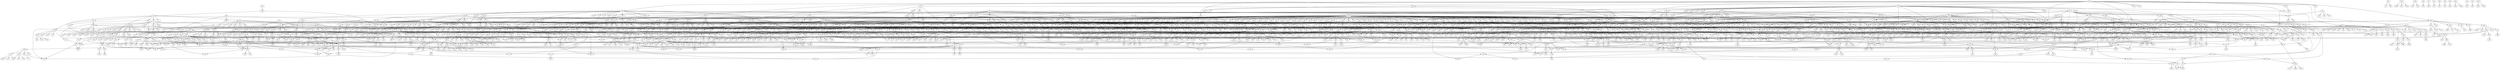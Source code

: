 digraph G {
597 -> 1766;
1131 -> 1322;
1041 -> 1449;
1047 -> 1821;
1747 -> 1821;
597 -> 769;
206 -> 333;
67 -> 206;
71 -> 206;
1103 -> 67;
1331 -> 1103;
206 -> 1206;
1912 -> 1050;
67 -> 1380;
1874 -> 1380;
1103 -> 1263;
1784 -> 1263;
1331 -> 1633;
1674 -> 1633;
136 -> 752;
406 -> 752;
1647 -> 950;
1621 -> 1823;
1143 -> 1453;
1642 -> 1326;
1041 -> 279;
110 -> 21;
1769 -> 21;
1538 -> 28;
74 -> 1117;
1856 -> 384;
1742 -> 13;
132 -> 13;
154 -> 753;
1362 -> 874;
1392 -> 1275;
1136 -> 1275;
300 -> 1392;
956 -> 875;
1874 -> 1883;
721 -> 1883;
1103 -> 1883;
1047 -> 977;
286 -> 726;
1154 -> 726;
1953 -> 609;
445 -> 1910;
1232 -> 1910;
216 -> 410;
1642 -> 410;
1924 -> 1041;
1783 -> 1063;
938 -> 1499;
238 -> 1499;
1658 -> 602;
526 -> 290;
874 -> 413;
572 -> 413;
154 -> 1977;
730 -> 90;
741 -> 538;
1977 -> 155;
609 -> 1557;
622 -> 1519;
875 -> 1269;
1111 -> 1010;
840 -> 1010;
781 -> 343;
1270 -> 343;
1435 -> 1860;
765 -> 136;
1263 -> 1008;
980 -> 1008;
1642 -> 1761;
1647 -> 997;
290 -> 383;
1647 -> 383;
1870 -> 383;
1073 -> 12;
1658 -> 1343;
249 -> 694;
1658 -> 947;
249 -> 947;
1104 -> 947;
249 -> 331;
920 -> 125;
706 -> 125;
1876 -> 1837;
1154 -> 1837;
1472 -> 1208;
1077 -> 1329;
1322 -> 1230;
1563 -> 1346;
726 -> 1586;
1725 -> 1586;
956 -> 506;
1895 -> 629;
1030 -> 1764;
215 -> 1526;
1129 -> 1526;
1783 -> 1164;
462 -> 1410;
1282 -> 1077;
510 -> 184;
492 -> 184;
1658 -> 1782;
1782 -> 444;
1199 -> 444;
1314 -> 316;
492 -> 46;
1704 -> 1298;
249 -> 1298;
1704 -> 1194;
878 -> 1852;
1068 -> 1900;
1314 -> 1900;
1318 -> 1900;
956 -> 1783;
1104 -> 182;
313 -> 1029;
487 -> 371;
947 -> 487;
1246 -> 106;
865 -> 106;
519 -> 243;
623 -> 243;
1270 -> 984;
653 -> 1233;
1628 -> 1121;
1041 -> 505;
511 -> 505;
791 -> 996;
671 -> 869;
260 -> 869;
1360 -> 869;
1751 -> 671;
228 -> 1067;
980 -> 1168;
396 -> 1168;
539 -> 1168;
1077 -> 1765;
1963 -> 1938;
378 -> 1938;
1586 -> 330;
609 -> 115;
267 -> 115;
1837 -> 1847;
1586 -> 1847;
1380 -> 1394;
526 -> 1394;
1658 -> 827;
857 -> 827;
609 -> 1162;
814 -> 1055;
874 -> 1635;
150 -> 397;
1183 -> 397;
492 -> 1742;
956 -> 1926;
510 -> 1443;
1485 -> 1313;
478 -> 218;
756 -> 218;
765 -> 655;
1635 -> 34;
956 -> 255;
1230 -> 905;
1314 -> 1734;
874 -> 1621;
655 -> 601;
1297 -> 1667;
1761 -> 1297;
765 -> 1297;
313 -> 232;
476 -> 232;
1704 -> 793;
172 -> 307;
1823 -> 1026;
598 -> 1026;
1895 -> 1038;
565 -> 1242;
1683 -> 1242;
1658 -> 1492;
1894 -> 1609;
1290 -> 1720;
595 -> 1720;
1611 -> 808;
1774 -> 808;
1658 -> 931;
1658 -> 1709;
1911 -> 1709;
1704 -> 1124;
1912 -> 1456;
971 -> 1691;
1018 -> 110;
629 -> 200;
1704 -> 200;
249 -> 328;
1774 -> 1331;
1642 -> 1457;
756 -> 1106;
1781 -> 1211;
267 -> 1829;
1706 -> 1940;
1940 -> 1573;
565 -> 1068;
971 -> 455;
1481 -> 575;
1981 -> 658;
216 -> 415;
875 -> 1096;
874 -> 1096;
1704 -> 1096;
1658 -> 835;
1638 -> 835;
905 -> 77;
1900 -> 1636;
1963 -> 1636;
1704 -> 1741;
1561 -> 640;
1375 -> 1288;
486 -> 510;
1883 -> 980;
290 -> 980;
455 -> 45;
565 -> 1963;
844 -> 373;
1211 -> 26;
851 -> 26;
985 -> 26;
920 -> 651;
1268 -> 651;
1230 -> 1047;
1230 -> 917;
1642 -> 714;
154 -> 1244;
853 -> 1133;
154 -> 853;
1856 -> 853;
1117 -> 983;
1709 -> 1784;
1055 -> 733;
1542 -> 733;
1164 -> 315;
704 -> 315;
933 -> 102;
1076 -> 102;
1815 -> 241;
1621 -> 1385;
476 -> 1136;
1314 -> 1362;
1362 -> 1247;
1658 -> 427;
560 -> 1853;
611 -> 1853;
1963 -> 1612;
566 -> 1612;
1783 -> 565;
956 -> 1704;
1658 -> 1471;
700 -> 1471;
875 -> 504;
1895 -> 1722;
1643 -> 1722;
791 -> 242;
1107 -> 286;
1895 -> 902;
1643 -> 902;
875 -> 533;
1297 -> 654;
1143 -> 654;
1058 -> 778;
1202 -> 904;
1022 -> 879;
643 -> 389;
240 -> 389;
1453 -> 269;
1831 -> 269;
1911 -> 637;
1769 -> 637;
1655 -> 1155;
1937 -> 1463;
1231 -> 1336;
1099 -> 1336;
486 -> 267;
1443 -> 1316;
300 -> 234;
1586 -> 957;
1456 -> 445;
1953 -> 445;
13 -> 680;
1953 -> 1776;
741 -> 372;
808 -> 1024;
1874 -> 1024;
1227 -> 454;
1456 -> 1575;
637 -> 1831;
1647 -> 1270;
1764 -> 1062;
1526 -> 1062;
1443 -> 1062;
283 -> 1062;
638 -> 1062;
1518 -> 1874;
1439 -> 704;
1783 -> 1862;
812 -> 393;
1658 -> 1873;
184 -> 1007;
1672 -> 1746;
1751 -> 994;
994 -> 744;
158 -> 624;
1774 -> 1479;
994 -> 256;
1658 -> 119;
1642 -> 119;
1774 -> 659;
971 -> 933;
1658 -> 1705;
915 -> 1476;
1792 -> 1476;
1220 -> 1590;
485 -> 1590;
746 -> 1590;
549 -> 1590;
945 -> 52;
1270 -> 1413;
1056 -> 1413;
602 -> 1656;
678 -> 1656;
1492 -> 982;
1937 -> 918;
1655 -> 501;
1637 -> 626;
1342 -> 7;
704 -> 812;
1164 -> 1474;
705 -> 1412;
818 -> 1655;
788 -> 1655;
416 -> 1786;
1704 -> 313;
1691 -> 1361;
1447 -> 1031;
1704 -> 1249;
136 -> 299;
538 -> 299;
290 -> 299;
1647 -> 299;
1924 -> 1857;
158 -> 1804;
1774 -> 1804;
476 -> 1672;
663 -> 805;
1017 -> 805;
286 -> 1290;
1924 -> 1538;
1953 -> 239;
1886 -> 1018;
279 -> 1965;
1795 -> 1092;
899 -> 1092;
1976 -> 1626;
1061 -> 711;
875 -> 1306;
1306 -> 1201;
679 -> 1461;
1751 -> 1695;
1635 -> 823;
264 -> 647;
1208 -> 647;
602 -> 1111;
1400 -> 1111;
671 -> 1219;
844 -> 1219;
1658 -> 1079;
391 -> 483;
1729 -> 483;
956 -> 113;
956 -> 1282;
1063 -> 1769;
602 -> 1769;
1895 -> 512;
1329 -> 627;
1911 -> 1003;
11 -> 1003;
1994 -> 390;
1953 -> 1113;
82 -> 61;
879 -> 818;
925 -> 1698;
1926 -> 72;
406 -> 339;
1704 -> 817;
156 -> 817;
1953 -> 405;
339 -> 149;
1524 -> 1522;
1706 -> 773;
1129 -> 650;
1723 -> 900;
527 -> 529;
1672 -> 1564;
373 -> 1040;
679 -> 1498;
258 -> 1498;
1435 -> 1370;
1658 -> 906;
1068 -> 968;
1977 -> 708;
1485 -> 157;
1997 -> 137;
849 -> 137;
1974 -> 137;
1742 -> 763;
242 -> 1386;
1751 -> 1386;
1874 -> 1515;
1766 -> 158;
148 -> 158;
168 -> 1696;
1056 -> 657;
518 -> 657;
1271 -> 657;
1422 -> 657;
1658 -> 414;
700 -> 414;
1044 -> 1039;
1124 -> 1620;
229 -> 820;
1610 -> 1056;
1774 -> 1440;
1450 -> 949;
741 -> 1043;
1751 -> 844;
136 -> 1623;
290 -> 1623;
406 -> 1623;
1647 -> 1623;
879 -> 1374;
1286 -> 1374;
1322 -> 857;
1811 -> 1025;
288 -> 171;
1561 -> 58;
184 -> 1182;
1940 -> 615;
390 -> 615;
1186 -> 615;
1912 -> 856;
982 -> 1610;
1642 -> 1610;
655 -> 780;
749 -> 780;
1590 -> 251;
874 -> 154;
1282 -> 154;
875 -> 628;
455 -> 1703;
267 -> 1703;
1282 -> 1130;
956 -> 1022;
649 -> 1898;
1829 -> 1781;
956 -> 1781;
313 -> 1439;
1959 -> 566;
1587 -> 566;
971 -> 1435;
1628 -> 1015;
1104 -> 1015;
1783 -> 1276;
540 -> 1393;
1642 -> 1393;
82 -> 1828;
1587 -> 1937;
458 -> 577;
1361 -> 458;
1765 -> 1045;
1314 -> 479;
1895 -> 355;
1643 -> 355;
639 -> 1890;
527 -> 1890;
1978 -> 1528;
150 -> 1939;
1183 -> 1939;
756 -> 732;
1883 -> 396;
609 -> 518;
1230 -> 1747;
1291 -> 1212;
249 -> 1061;
1044 -> 75;
1044 -> 794;
455 -> 1872;
1747 -> 1009;
686 -> 1396;
1147 -> 1396;
1883 -> 1070;
546 -> 1070;
1926 -> 1943;
227 -> 1943;
741 -> 574;
290 -> 1213;
783 -> 1213;
340 -> 834;
1919 -> 834;
1242 -> 259;
1642 -> 539;
653 -> 411;
1709 -> 1622;
158 -> 1622;
1774 -> 1622;
1783 -> 1314;
1658 -> 1387;
1704 -> 1266;
1333 -> 1186;
1581 -> 219;
82 -> 959;
154 -> 706;
494 -> 770;
783 -> 770;
546 -> 770;
1043 -> 281;
1244 -> 147;
1529 -> 1566;
249 -> 1566;
1153 -> 829;
1650 -> 1931;
1960 -> 1931;
477 -> 338;
336 -> 337;
31 -> 448;
1249 -> 323;
1017 -> 1175;
1457 -> 1403;
154 -> 600;
1364 -> 1357;
1766 -> 923;
899 -> 923;
1742 -> 174;
1470 -> 432;
956 -> 544;
486 -> 788;
229 -> 193;
875 -> 523;
993 -> 1228;
1621 -> 595;
1938 -> 814;
521 -> 51;
1862 -> 442;
313 -> 851;
1895 -> 1952;
35 -> 1843;
882 -> 1843;
1011 -> 1843;
875 -> 1707;
1001 -> 560;
949 -> 864;
1359 -> 751;
1621 -> 1199;
1784 -> 1425;
783 -> 1425;
158 -> 166;
993 -> 166;
1590 -> 916;
1687 -> 916;
874 -> 300;
1704 -> 300;
1153 -> 1544;
1104 -> 666;
791 -> 1856;
1446 -> 791;
133 -> 548;
114 -> 548;
1164 -> 203;
705 -> 203;
683 -> 1246;
1642 -> 1625;
1856 -> 1625;
985 -> 1625;
829 -> 228;
1587 -> 228;
1875 -> 1446;
1441 -> 229;
313 -> 229;
1228 -> 1737;
339 -> 832;
1769 -> 1681;
965 -> 25;
1379 -> 831;
1125 -> 1682;
817 -> 1209;
1344 -> 1209;
1701 -> 1209;
1003 -> 1752;
882 -> 511;
753 -> 1114;
110 -> 1114;
1581 -> 1467;
1789 -> 377;
1658 -> 1002;
476 -> 1604;
817 -> 412;
821 -> 688;
458 -> 821;
1805 -> 1530;
933 -> 1220;
1672 -> 1579;
1658 -> 1238;
1562 -> 1481;
1571 -> 1532;
673 -> 1502;
1712 -> 1980;
1515 -> 407;
633 -> 478;
458 -> 1990;
86 -> 1597;
458 -> 804;
1783 -> 804;
1011 -> 1710;
486 -> 1891;
1953 -> 1638;
808 -> 391;
773 -> 1037;
477 -> 42;
566 -> 165;
133 -> 425;
249 -> 1981;
956 -> 1628;
339 -> 1671;
733 -> 1494;
485 -> 1790;
673 -> 369;
1386 -> 1107;
1708 -> 1107;
330 -> 839;
522 -> 1093;
609 -> 1428;
1041 -> 1428;
996 -> 1905;
649 -> 729;
915 -> 897;
818 -> 771;
852 -> 771;
1783 -> 1683;
1227 -> 1683;
1642 -> 1447;
1856 -> 1447;
1174 -> 1389;
741 -> 1640;
639 -> 1895;
1783 -> 386;
454 -> 386;
819 -> 205;
1781 -> 756;
655 -> 1145;
1024 -> 1287;
1338 -> 317;
1124 -> 679;
818 -> 1527;
275 -> 1527;
300 -> 1166;
358 -> 1185;
1544 -> 921;
679 -> 1702;
298 -> 1702;
1604 -> 1950;
679 -> 934;
691 -> 1427;
756 -> 1779;
812 -> 185;
416 -> 55;
1111 -> 1778;
370 -> 1778;
874 -> 1897;
1708 -> 1897;
1393 -> 782;
316 -> 288;
1938 -> 843;
1564 -> 1832;
1564 -> 1216;
674 -> 1216;
476 -> 514;
565 -> 1559;
132 -> 1814;
1628 -> 1044;
1561 -> 1255;
16 -> 271;
1635 -> 576;
664 -> 576;
1708 -> 866;
704 -> 1529;
1632 -> 1591;
1099 -> 1312;
1658 -> 1674;
1911 -> 1674;
595 -> 1876;
510 -> 16;
814 -> 1639;
1061 -> 1521;
994 -> 759;
1635 -> 1601;
741 -> 252;
844 -> 943;
810 -> 151;
671 -> 532;
514 -> 532;
1628 -> 653;
1208 -> 588;
1007 -> 148;
653 -> 899;
72 -> 1627;
458 -> 133;
1386 -> 265;
1050 -> 71;
1153 -> 1158;
1153 -> 1273;
1441 -> 353;
1435 -> 1256;
1658 -> 1144;
1758 -> 1046;
249 -> 1302;
1250 -> 842;
1924 -> 597;
673 -> 776;
1857 -> 1364;
109 -> 301;
267 -> 1477;
72 -> 676;
1136 -> 745;
844 -> 500;
514 -> 500;
1427 -> 1123;
1427 -> 1988;
340 -> 1988;
1783 -> 1706;
931 -> 811;
1275 -> 1788;
311 -> 1259;
249 -> 1576;
1628 -> 1576;
1242 -> 558;
259 -> 809;
510 -> 1956;
1705 -> 1956;
1658 -> 6;
1857 -> 1109;
875 -> 1005;
202 -> 1271;
1211 -> 1748;
985 -> 1748;
433 -> 97;
849 -> 1138;
1658 -> 849;
288 -> 849;
1542 -> 1685;
1658 -> 697;
518 -> 697;
1658 -> 20;
11 -> 1065;
1167 -> 79;
1167 -> 860;
429 -> 1868;
1895 -> 1159;
1981 -> 1646;
1951 -> 521;
11 -> 951;
866 -> 951;
1897 -> 951;
1809 -> 142;
1658 -> 838;
1140 -> 1510;
1172 -> 1510;
1235 -> 1595;
1017 -> 1595;
1658 -> 103;
773 -> 1723;
1911 -> 1723;
933 -> 477;
991 -> 599;
142 -> 1669;
1979 -> 88;
1344 -> 27;
1795 -> 531;
791 -> 406;
413 -> 150;
175 -> 150;
1211 -> 233;
11 -> 1371;
994 -> 494;
875 -> 1418;
732 -> 1539;
1709 -> 721;
1456 -> 721;
462 -> 1946;
956 -> 1074;
1658 -> 1073;
1435 -> 1177;
998 -> 938;
1418 -> 1948;
229 -> 999;
804 -> 1391;
834 -> 894;
1749 -> 894;
1456 -> 526;
1658 -> 543;
1658 -> 786;
248 -> 1969;
1579 -> 1661;
1926 -> 96;
249 -> 96;
1557 -> 1250;
595 -> 1250;
1111 -> 1858;
1714 -> 1858;
286 -> 1725;
1154 -> 1725;
1616 -> 1151;
1781 -> 871;
1746 -> 1509;
1337 -> 1509;
683 -> 1982;
569 -> 1982;
25 -> 143;
1182 -> 1451;
1086 -> 1451;
1940 -> 1148;
1186 -> 1148;
1231 -> 648;
1220 -> 14;
313 -> 385;
1076 -> 261;
99 -> 540;
507 -> 846;
510 -> 973;
1115 -> 973;
1783 -> 741;
336 -> 324;
519 -> 800;
315 -> 1482;
1642 -> 1647;
1658 -> 1337;
328 -> 1171;
1171 -> 1280;
1628 -> 1561;
1107 -> 452;
843 -> 880;
99 -> 880;
705 -> 929;
1211 -> 1352;
509 -> 114;
479 -> 559;
200 -> 1415;
1246 -> 1415;
1246 -> 932;
1047 -> 195;
319 -> 1319;
34 -> 993;
1707 -> 863;
1872 -> 743;
706 -> 743;
1279 -> 701;
99 -> 100;
1386 -> 1964;
71 -> 1365;
48 -> 1365;
458 -> 1614;
818 -> 1033;
852 -> 1033;
629 -> 979;
203 -> 1902;
19 -> 1902;
1153 -> 1902;
34 -> 1019;
116 -> 1972;
1618 -> 1497;
1672 -> 1618;
313 -> 237;
1642 -> 237;
344 -> 250;
1658 -> 1489;
1208 -> 1973;
1741 -> 1716;
851 -> 1960;
1862 -> 1606;
319 -> 1715;
1658 -> 1381;
1789 -> 1381;
59 -> 1381;
1676 -> 1511;
985 -> 1511;
212 -> 1824;
437 -> 1824;
929 -> 19;
1076 -> 520;
1801 -> 169;
1704 -> 1801;
1142 -> 1727;
1431 -> 1550;
1765 -> 1550;
1329 -> 1431;
1017 -> 1116;
956 -> 1342;
862 -> 280;
334 -> 1254;
1672 -> 698;
1658 -> 334;
1253 -> 319;
705 -> 319;
821 -> 447;
741 -> 447;
1783 -> 423;
144 -> 423;
251 -> 1968;
271 -> 1968;
896 -> 1968;
251 -> 1585;
1280 -> 1285;
458 -> 1379;
622 -> 683;
956 -> 335;
547 -> 262;
492 -> 132;
537 -> 1903;
458 -> 1755;
1220 -> 1755;
1799 -> 1567;
1983 -> 1448;
300 -> 583;
1704 -> 922;
1658 -> 1490;
1546 -> 456;
1873 -> 1714;
1727 -> 926;
1873 -> 926;
600 -> 989;
1443 -> 1401;
1658 -> 449;
1751 -> 1359;
1658 -> 722;
572 -> 175;
946 -> 310;
1123 -> 366;
1880 -> 607;
458 -> 439;
313 -> 610;
788 -> 610;
818 -> 1970;
1970 -> 915;
647 -> 162;
643 -> 1309;
240 -> 1309;
131 -> 81;
1781 -> 1809;
1435 -> 1809;
1290 -> 962;
1465 -> 891;
929 -> 1983;
630 -> 952;
1335 -> 1935;
731 -> 580;
1379 -> 1962;
1886 -> 1962;
704 -> 1085;
266 -> 1021;
1761 -> 1913;
811 -> 1798;
1894 -> 1798;
1038 -> 1087;
1774 -> 1087;
638 -> 536;
758 -> 10;
1099 -> 10;
307 -> 260;
1500 -> 507;
1083 -> 1863;
993 -> 1863;
267 -> 1375;
1843 -> 717;
1658 -> 231;
1024 -> 480;
1674 -> 480;
598 -> 1911;
724 -> 74;
594 -> 74;
153 -> 31;
180 -> 31;
740 -> 31;
583 -> 1429;
298 -> 1429;
1129 -> 1808;
406 -> 1252;
3 -> 1805;
391 -> 178;
1352 -> 312;
1456 -> 1810;
1249 -> 41;
973 -> 41;
249 -> 332;
700 -> 555;
140 -> 555;
1562 -> 1080;
1503 -> 121;
1611 -> 1232;
1774 -> 1232;
1658 -> 678;
1124 -> 564;
1988 -> 1654;
1709 -> 670;
406 -> 670;
1774 -> 670;
971 -> 1030;
1705 -> 1086;
249 -> 1086;
1632 -> 302;
1466 -> 302;
1964 -> 303;
197 -> 562;
1635 -> 1458;
249 -> 1693;
939 -> 762;
741 -> 1637;
602 -> 1278;
35 -> 1278;
939 -> 499;
567 -> 499;
1913 -> 1845;
1111 -> 1954;
822 -> 1537;
804 -> 1036;
203 -> 98;
1783 -> 1248;
706 -> 1855;
492 -> 547;
34 -> 789;
1774 -> 789;
1124 -> 840;
946 -> 1101;
851 -> 1101;
486 -> 1881;
1246 -> 1599;
1895 -> 297;
1643 -> 297;
1124 -> 1400;
486 -> 1485;
1176 -> 3;
1976 -> 878;
510 -> 724;
1658 -> 1513;
227 -> 699;
249 -> 699;
1658 -> 130;
1439 -> 941;
1579 -> 1880;
673 -> 876;
875 -> 374;
1766 -> 1774;
1446 -> 1774;
874 -> 1174;
1316 -> 1303;
1900 -> 948;
1658 -> 202;
1704 -> 1571;
1150 -> 1163;
660 -> 1163;
788 -> 275;
1046 -> 275;
1375 -> 1438;
1435 -> 490;
393 -> 854;
4 -> 416;
1259 -> 416;
391 -> 347;
667 -> 471;
1956 -> 1095;
868 -> 308;
516 -> 308;
1164 -> 1231;
1443 -> 1231;
1164 -> 1588;
1443 -> 1914;
1561 -> 1090;
288 -> 1088;
1258 -> 170;
1704 -> 488;
1500 -> 53;
1545 -> 819;
576 -> 467;
775 -> 467;
1362 -> 702;
334 -> 702;
1290 -> 1991;
476 -> 1291;
1330 -> 978;
1448 -> 848;
1770 -> 848;
1897 -> 451;
915 -> 1125;
1658 -> 1593;
1658 -> 1613;
249 -> 1613;
722 -> 1760;
847 -> 167;
875 -> 1803;
1799 -> 691;
597 -> 995;
1130 -> 94;
817 -> 1726;
1639 -> 797;
957 -> 1512;
1700 -> 1921;
826 -> 1417;
1227 -> 1958;
102 -> 1484;
1111 -> 1239;
1937 -> 964;
1783 -> 710;
1056 -> 710;
486 -> 710;
1041 -> 1049;
1038 -> 865;
1535 -> 865;
722 -> 953;
1789 -> 953;
1783 -> 1934;
1342 -> 68;
1635 -> 998;
458 -> 727;
455 -> 612;
648 -> 1925;
1799 -> 1676;
1017 -> 1279;
1485 -> 1830;
406 -> 327;
1658 -> 1470;
249 -> 1470;
898 -> 1348;
1041 -> 364;
213 -> 364;
492 -> 109;
301 -> 0;
821 -> 1717;
1352 -> 1240;
540 -> 1998;
1026 -> 1998;
1988 -> 1650;
486 -> 1115;
212 -> 749;
437 -> 749;
1427 -> 1001;
1060 -> 1191;
458 -> 1358;
1805 -> 736;
821 -> 1286;
688 -> 1407;
544 -> 673;
560 -> 433;
119 -> 913;
1564 -> 376;
1124 -> 495;
1894 -> 495;
1124 -> 1354;
1124 -> 1237;
1548 -> 1237;
1895 -> 1339;
212 -> 1834;
437 -> 1834;
939 -> 944;
476 -> 1578;
507 -> 642;
1922 -> 642;
1194 -> 329;
1894 -> 329;
596 -> 1692;
577 -> 1572;
1422 -> 870;
106 -> 525;
1951 -> 955;
1895 -> 1224;
1643 -> 1224;
1658 -> 545;
313 -> 1150;
249 -> 1150;
875 -> 349;
1211 -> 1094;
1123 -> 1307;
267 -> 613;
203 -> 168;
1950 -> 1420;
1392 -> 587;
1614 -> 1257;
828 -> 1889;
1124 -> 258;
741 -> 502;
1316 -> 1421;
476 -> 1708;
791 -> 1953;
462 -> 1657;
756 -> 1277;
1164 -> 468;
1076 -> 468;
323 -> 1059;
598 -> 1083;
172 -> 1060;
956 -> 156;
155 -> 1183;
175 -> 1183;
741 -> 1777;
1389 -> 39;
709 -> 754;
203 -> 183;
468 -> 183;
1435 -> 1886;
1586 -> 461;
1236 -> 461;
1895 -> 1053;
1886 -> 889;
479 -> 276;
1979 -> 1942;
113 -> 1643;
510 -> 485;
171 -> 306;
172 -> 1360;
691 -> 1850;
1316 -> 1193;
1628 -> 1795;
643 -> 1376;
1529 -> 1376;
1460 -> 779;
1298 -> 1445;
590 -> 603;
1412 -> 1051;
319 -> 1051;
528 -> 617;
1276 -> 1408;
1318 -> 1408;
741 -> 1941;
1073 -> 1369;
722 -> 1369;
1566 -> 291;
945 -> 845;
1826 -> 1265;
355 -> 1923;
1198 -> 1923;
1485 -> 78;
212 -> 1887;
437 -> 1887;
331 -> 56;
328 -> 56;
11 -> 1409;
154 -> 1517;
1608 -> 1517;
337 -> 1058;
1932 -> 1058;
1672 -> 1153;
964 -> 1745;
1546 -> 1794;
773 -> 469;
1564 -> 1098;
1443 -> 1350;
223 -> 1330;
1808 -> 868;
1435 -> 981;
1658 -> 1901;
1153 -> 1478;
922 -> 1478;
971 -> 746;
1862 -> 197;
1658 -> 1459;
385 -> 395;
1420 -> 395;
1198 -> 825;
442 -> 381;
1624 -> 381;
1705 -> 9;
514 -> 9;
454 -> 204;
510 -> 1344;
580 -> 813;
1448 -> 713;
1231 -> 713;
174 -> 1545;
1809 -> 1545;
249 -> 1035;
519 -> 810;
1164 -> 65;
174 -> 625;
1658 -> 888;
249 -> 888;
679 -> 644;
982 -> 1811;
1268 -> 1811;
267 -> 1811;
1335 -> 630;
799 -> 1700;
814 -> 1775;
1579 -> 616;
649 -> 348;
812 -> 418;
12 -> 837;
1492 -> 837;
663 -> 140;
1643 -> 885;
954 -> 885;
260 -> 1382;
602 -> 1701;
1111 -> 1469;
1808 -> 907;
643 -> 1730;
1529 -> 1730;
1926 -> 122;
529 -> 122;
1672 -> 358;
1435 -> 967;
459 -> 967;
1199 -> 1054;
1389 -> 1054;
807 -> 1064;
1857 -> 220;
510 -> 1556;
1227 -> 1556;
933 -> 1262;
510 -> 1262;
1808 -> 107;
1783 -> 855;
1926 -> 855;
249 -> 855;
1231 -> 1851;
756 -> 858;
1598 -> 1780;
1562 -> 1780;
1258 -> 985;
581 -> 1899;
501 -> 128;
1973 -> 1922;
1549 -> 273;
131 -> 273;
846 -> 1207;
1658 -> 54;
743 -> 1027;
1614 -> 1181;
1447 -> 59;
1647 -> 59;
1443 -> 563;
172 -> 1057;
1618 -> 1057;
1024 -> 1006;
916 -> 1719;
1454 -> 1719;
1658 -> 305;
643 -> 703;
1529 -> 703;
875 -> 535;
110 -> 535;
89 -> 1877;
791 -> 1751;
1647 -> 1131;
342 -> 908;
212 -> 908;
437 -> 908;
215 -> 283;
1278 -> 283;
939 -> 652;
896 -> 1388;
315 -> 585;
588 -> 213;
1109 -> 213;
1912 -> 1367;
1117 -> 1615;
1400 -> 370;
675 -> 370;
241 -> 1197;
1220 -> 1378;
677 -> 1378;
851 -> 24;
1900 -> 1349;
477 -> 1549;
1465 -> 893;
1975 -> 573;
1970 -> 573;
1853 -> 1399;
1938 -> 1112;
1734 -> 1817;
871 -> 901;
1567 -> 777;
340 -> 777;
1658 -> 1551;
477 -> 686;
1050 -> 632;
1621 -> 1878;
451 -> 1878;
1076 -> 1377;
1895 -> 402;
1705 -> 1584;
1924 -> 1584;
449 -> 1584;
300 -> 1738;
494 -> 1966;
1658 -> 1866;
1790 -> 1630;
16 -> 1630;
332 -> 1630;
1502 -> 787;
16 -> 895;
965 -> 895;
1658 -> 1997;
226 -> 1126;
1220 -> 1126;
1192 -> 1126;
468 -> 1126;
1164 -> 1531;
915 -> 1995;
915 -> 484;
1658 -> 862;
249 -> 862;
1191 -> 663;
1946 -> 341;
203 -> 424;
1611 -> 1261;
1524 -> 1261;
609 -> 1642;
1761 -> 974;
1778 -> 367;
1018 -> 1992;
1637 -> 43;
1110 -> 43;
1100 -> 209;
17 -> 1631;
565 -> 1318;
503 -> 621;
799 -> 515;
1805 -> 1052;
1979 -> 1052;
1542 -> 873;
1826 -> 579;
527 -> 581;
1632 -> 1178;
1466 -> 1178;
248 -> 1226;
1389 -> 187;
915 -> 131;
1635 -> 634;
476 -> 1253;
1563 -> 1994;
602 -> 675;
1124 -> 675;
205 -> 1603;
385 -> 1338;
340 -> 1338;
1254 -> 1768;
99 -> 1436;
1628 -> 1436;
743 -> 1839;
1282 -> 1432;
1433 -> 1617;
1153 -> 914;
349 -> 1390;
640 -> 208;
17 -> 23;
1227 -> 1324;
1916 -> 1793;
1704 -> 1535;
1799 -> 1066;
927 -> 578;
1298 -> 462;
1441 -> 936;
1364 -> 460;
507 -> 460;
1897 -> 296;
866 -> 296;
104 -> 274;
1658 -> 141;
249 -> 141;
691 -> 660;
921 -> 111;
566 -> 620;
1895 -> 249;
999 -> 1;
1799 -> 1;
1642 -> 1932;
1435 -> 633;
400 -> 236;
1164 -> 1882;
477 -> 1882;
172 -> 69;
208 -> 69;
1956 -> 1102;
1088 -> 163;
643 -> 361;
1529 -> 361;
1655 -> 1525;
275 -> 1525;
892 -> 365;
125 -> 435;
791 -> 2;
915 -> 1487;
1658 -> 1534;
1940 -> 1582;
788 -> 191;
169 -> 798;
1076 -> 556;
174 -> 972;
1781 -> 1129;
929 -> 1323;
1485 -> 1323;
1658 -> 320;
1371 -> 60;
1199 -> 238;
664 -> 238;
704 -> 95;
1692 -> 1569;
1324 -> 1569;
154 -> 326;
328 -> 326;
1702 -> 1355;
1347 -> 991;
1562 -> 1533;
1783 -> 725;
1799 -> 340;
1465 -> 1321;
363 -> 426;
45 -> 85;
1384 -> 85;
260 -> 352;
1918 -> 352;
667 -> 859;
1913 -> 517;
468 -> 677;
1429 -> 1842;
834 -> 1473;
275 -> 667;
1194 -> 1195;
313 -> 1799;
1856 -> 1154;
1781 -> 1749;
300 -> 761;
249 -> 761;
916 -> 1108;
406 -> 394;
602 -> 217;
1474 -> 796;
369 -> 1139;
753 -> 1789;
994 -> 118;
142 -> 1802;
1926 -> 965;
510 -> 965;
385 -> 1486;
203 -> 806;
199 -> 806;
496 -> 1598;
84 -> 1598;
1635 -> 1870;
1709 -> 1870;
599 -> 513;
1609 -> 1170;
673 -> 1170;
1976 -> 596;
1443 -> 790;
16 -> 790;
1881 -> 790;
657 -> 1200;
870 -> 1200;
844 -> 493;
1538 -> 1892;
26 -> 1072;
1774 -> 48;
808 -> 715;
1117 -> 572;
1130 -> 572;
875 -> 177;
1579 -> 311;
698 -> 311;
1895 -> 1548;
1643 -> 1548;
426 -> 224;
276 -> 1187;
154 -> 161;
896 -> 1616;
741 -> 557;
1658 -> 1659;
904 -> 298;
761 -> 298;
1940 -> 401;
1698 -> 739;
1518 -> 739;
741 -> 1580;
1386 -> 1363;
1894 -> 1366;
1823 -> 392;
208 -> 392;
1975 -> 861;
1011 -> 498;
1953 -> 73;
1886 -> 1819;
560 -> 212;
1150 -> 212;
1608 -> 210;
1435 -> 1945;
324 -> 561;
442 -> 1844;
1324 -> 1289;
988 -> 1865;
1115 -> 930;
648 -> 379;
1562 -> 828;
1747 -> 755;
386 -> 910;
565 -> 910;
1658 -> 1296;
203 -> 496;
272 -> 496;
921 -> 799;
560 -> 437;
1150 -> 437;
1658 -> 1283;
862 -> 1663;
929 -> 93;
1567 -> 552;
1769 -> 1699;
1608 -> 1699;
476 -> 321;
1443 -> 321;
1485 -> 975;
1163 -> 542;
12 -> 1849;
566 -> 22;
1227 -> 807;
732 -> 1258;
1364 -> 1258;
1435 -> 1505;
570 -> 1505;
459 -> 1505;
1569 -> 795;
704 -> 731;
1628 -> 1100;
1901 -> 1274;
1777 -> 211;
1708 -> 1673;
627 -> 1909;
1111 -> 1848;
1774 -> 1017;
1614 -> 1826;
1021 -> 508;
1618 -> 318;
1153 -> 318;
1618 -> 446;
1895 -> 1888;
1104 -> 1888;
1038 -> 1632;
1123 -> 1632;
97 -> 403;
1751 -> 403;
1172 -> 522;
1194 -> 954;
639 -> 954;
1614 -> 1791;
1030 -> 1791;
156 -> 1791;
1443 -> 1293;
313 -> 1466;
1112 -> 1771;
1016 -> 1771;
773 -> 1930;
1930 -> 214;
1773 -> 214;
741 -> 1464;
1932 -> 145;
1182 -> 145;
1872 -> 404;
706 -> 404;
741 -> 728;
1983 -> 1311;
1389 -> 1985;
1658 -> 1885;
1549 -> 1772;
1658 -> 1739;
1242 -> 768;
1783 -> 611;
1676 -> 611;
821 -> 939;
1937 -> 1947;
679 -> 146;
994 -> 248;
791 -> 720;
492 -> 720;
902 -> 293;
1123 -> 293;
996 -> 784;
11 -> 784;
153 -> 1906;
1708 -> 1906;
799 -> 960;
602 -> 470;
756 -> 1554;
741 -> 1554;
1445 -> 764;
1444 -> 764;
1194 -> 1012;
455 -> 1012;
154 -> 519;
594 -> 519;
1708 -> 1827;
1960 -> 1424;
879 -> 1340;
834 -> 1340;
1220 -> 1664;
1147 -> 1664;
1874 -> 783;
721 -> 783;
1232 -> 783;
1956 -> 1540;
965 -> 1540;
479 -> 360;
1053 -> 360;
1388 -> 1081;
476 -> 705;
1117 -> 1268;
869 -> 1520;
653 -> 1520;
131 -> 17;
1843 -> 1460;
1342 -> 1846;
1064 -> 1846;
1895 -> 1281;
1333 -> 1785;
510 -> 1472;
1476 -> 225;
477 -> 225;
714 -> 1422;
1431 -> 1480;
1765 -> 1480;
758 -> 5;
762 -> 5;
1099 -> 5;
732 -> 742;
819 -> 742;
1561 -> 760;
1501 -> 1833;
1826 -> 66;
1411 -> 66;
1956 -> 636;
249 -> 36;
433 -> 139;
1912 -> 1042;
779 -> 1434;
1567 -> 690;
1658 -> 8;
255 -> 1841;
1734 -> 1841;
1578 -> 1016;
267 -> 1251;
804 -> 1251;
203 -> 1414;
1153 -> 1414;
629 -> 890;
1123 -> 774;
722 -> 534;
1502 -> 285;
1766 -> 1611;
609 -> 1611;
954 -> 1444;
363 -> 1465;
879 -> 192;
171 -> 1157;
1705 -> 492;
602 -> 911;
1447 -> 37;
602 -> 638;
378 -> 1542;
629 -> 816;
1285 -> 1225;
1163 -> 1523;
1282 -> 1602;
410 -> 546;
286 -> 546;
486 -> 1864;
249 -> 1864;
171 -> 1260;
84 -> 692;
1562 -> 692;
1485 -> 1179;
1655 -> 503;
879 -> 457;
1400 -> 1198;
1199 -> 841;
1590 -> 1869;
788 -> 1869;
1926 -> 1649;
676 -> 325;
1590 -> 1292;
1628 -> 1712;
232 -> 497;
1579 -> 497;
609 -> 1524;
1509 -> 1629;
1735 -> 1629;
1658 -> 1787;
1443 -> 852;
256 -> 1089;
53 -> 712;
1321 -> 84;
1935 -> 116;
1588 -> 116;
1773 -> 1430;
1855 -> 990;
1872 -> 990;
1655 -> 1662;
529 -> 1662;
1658 -> 176;
1658 -> 606;
249 -> 606;
1635 -> 775;
208 -> 898;
328 -> 1450;
1801 -> 1450;
670 -> 1137;
1704 -> 1653;
313 -> 1896;
1579 -> 429;
604 -> 382;
1392 -> 1165;
1696 -> 181;
1934 -> 1927;
1867 -> 1927;
1465 -> 1192;
74 -> 1750;
97 -> 1000;
430 -> 1000;
4 -> 180;
851 -> 112;
1427 -> 112;
536 -> 112;
58 -> 1368;
84 -> 481;
1262 -> 1792;
458 -> 1957;
1076 -> 1957;
1544 -> 226;
1153 -> 1959;
458 -> 758;
203 -> 758;
1509 -> 1644;
1937 -> 509;
1282 -> 569;
1897 -> 1190;
705 -> 363;
1894 -> 719;
1897 -> 38;
866 -> 38;
112 -> 1955;
160 -> 179;
1153 -> 1678;
1194 -> 801;
1928 -> 1127;
1658 -> 420;
1153 -> 1176;
494 -> 463;
1658 -> 368;
1741 -> 738;
389 -> 1304;
929 -> 124;
1076 -> 1149;
1123 -> 1619;
1110 -> 359;
921 -> 173;
1658 -> 1689;
496 -> 1020;
113 -> 1119;
1259 -> 1119;
915 -> 987;
328 -> 1202;
1658 -> 491;
679 -> 1651;
1708 -> 605;
922 -> 836;
350 -> 1327;
241 -> 1986;
773 -> 11;
61 -> 1205;
929 -> 1205;
1951 -> 1686;
1826 -> 475;
1658 -> 1468;
643 -> 582;
1233 -> 40;
1425 -> 646;
1083 -> 1120;
1746 -> 696;
1897 -> 696;
1937 -> 1884;
1658 -> 1229;
510 -> 815;
313 -> 815;
1970 -> 592;
260 -> 641;
1590 -> 1743;
1149 -> 1743;
1960 -> 1160;
1564 -> 1718;
1344 -> 1284;
458 -> 886;
915 -> 886;
1734 -> 912;
853 -> 940;
1900 -> 988;
97 -> 282;
1153 -> 282;
851 -> 222;
1477 -> 222;
242 -> 1740;
494 -> 1740;
426 -> 1770;
1443 -> 1993;
808 -> 541;
1706 -> 1773;
879 -> 649;
610 -> 1754;
667 -> 1754;
1538 -> 387;
267 -> 802;
324 -> 927;
741 -> 354;
611 -> 354;
1164 -> 1756;
807 -> 1110;
1926 -> 833;
711 -> 833;
251 -> 1989;
1111 -> 1971;
97 -> 1971;
317 -> 619;
1749 -> 619;
1988 -> 737;
377 -> 757;
89 -> 584;
1228 -> 419;
1420 -> 1807;
307 -> 1806;
647 -> 190;
756 -> 1475;
1433 -> 1442;
1383 -> 568;
142 -> 554;
959 -> 1652;
1359 -> 1729;
915 -> 398;
1063 -> 278;
1462 -> 593;
640 -> 309;
1443 -> 567;
1658 -> 221;
974 -> 689;
324 -> 438;
1550 -> 1402;
1538 -> 681;
597 -> 682;
336 -> 400;
1855 -> 188;
519 -> 188;
1208 -> 304;
1705 -> 1500;
1853 -> 1679;
1563 -> 1140;
288 -> 1147;
1330 -> 1600;
1770 -> 1600;
426 -> 223;
1210 -> 919;
1618 -> 254;
1621 -> 117;
171 -> 117;
1960 -> 684;
1208 -> 375;
1691 -> 1173;
1194 -> 434;
1769 -> 434;
896 -> 49;
991 -> 1562;
866 -> 201;
171 -> 91;
1208 -> 896;
412 -> 896;
1934 -> 896;
1164 -> 1320;
1708 -> 70;
477 -> 1949;
1562 -> 1949;
110 -> 123;
1495 -> 123;
1658 -> 277;
1564 -> 1437;
1462 -> 1437;
640 -> 1132;
1617 -> 1605;
154 -> 622;
611 -> 270;
114 -> 1335;
1465 -> 1335;
1076 -> 1560;
202 -> 1004;
337 -> 1172;
255 -> 1951;
1734 -> 1951;
1208 -> 1976;
249 -> 1976;
1017 -> 196;
1495 -> 196;
834 -> 735;
1928 -> 1084;
1895 -> 1543;
213 -> 230;
375 -> 230;
865 -> 1928;
413 -> 1928;
388 -> 1167;
1314 -> 1861;
1642 -> 1861;
1117 -> 1861;
741 -> 656;
1033 -> 656;
566 -> 1241;
834 -> 1547;
1352 -> 1547;
1970 -> 1034;
741 -> 1223;
1694 -> 1305;
267 -> 1236;
788 -> 887;
1709 -> 1028;
707 -> 1028;
564 -> 32;
840 -> 32;
1164 -> 152;
412 -> 152;
1960 -> 1203;
1658 -> 1694;
1618 -> 1397;
1462 -> 1397;
1658 -> 925;
72 -> 553;
492 -> 1563;
1501 -> 1048;
412 -> 83;
1934 -> 83;
492 -> 83;
1030 -> 1411;
104 -> 1013;
704 -> 199;
705 -> 199;
389 -> 104;
1853 -> 33;
186 -> 33;
412 -> 287;
1956 -> 287;
1934 -> 287;
389 -> 428;
182 -> 903;
1646 -> 903;
1321 -> 76;
1562 -> 76;
1896 -> 443;
1783 -> 257;
315 -> 198;
1658 -> 1135;
227 -> 524;
171 -> 388;
1194 -> 1767;
1894 -> 1767;
72 -> 266;
1926 -> 614;
1038 -> 614;
1897 -> 1660;
1895 -> 50;
1658 -> 1596;
756 -> 1334;
728 -> 1334;
1926 -> 1753;
1705 -> 1507;
449 -> 1507;
1692 -> 1217;
614 -> 1217;
455 -> 1217;
1420 -> 1243;
433 -> 1310;
1629 -> 1332;
649 -> 937;
1396 -> 1690;
309 -> 1156;
742 -> 1796;
866 -> 824;
102 -> 18;
1220 -> 1815;
1928 -> 1032;
1749 -> 408;
1163 -> 1907;
492 -> 336;
97 -> 1918;
1564 -> 528;
514 -> 528;
1443 -> 1099;
1465 -> 1099;
1138 -> 63;
1297 -> 1091;
879 -> 1915;
614 -> 1724;
1567 -> 1462;
1278 -> 1462;
275 -> 351;
1207 -> 1180;
740 -> 1118;
1018 -> 1867;
458 -> 144;
172 -> 740;
1708 -> 740;
234 -> 436;
1794 -> 92;
1872 -> 253;
834 -> 928;
1094 -> 928;
1476 -> 1075;
1590 -> 1075;
208 -> 295;
213 -> 1904;
1658 -> 474;
1220 -> 1684;
1794 -> 1684;
1934 -> 1757;
705 -> 1757;
486 -> 1813;
1306 -> 207;
879 -> 1426;
1427 -> 1919;
1423 -> 867;
340 -> 668;
915 -> 268;
649 -> 268;
1022 -> 134;
478 -> 134;
1525 -> 1218;
649 -> 1218;
915 -> 1854;
633 -> 1854;
1658 -> 747;
788 -> 1987;
741 -> 1987;
676 -> 1272;
1387 -> 1082;
1443 -> 1641;
97 -> 1641;
414 -> 872;
1492 -> 362;
640 -> 362;
1623 -> 631;
1375 -> 631;
879 -> 1423;
1694 -> 1423;
1099 -> 883;
1794 -> 1871;
316 -> 1816;
599 -> 1816;
270 -> 64;
1333 -> 1728;
97 -> 1555;
240 -> 693;
1623 -> 1552;
1749 -> 1315;
1580 -> 1395;
190 -> 970;
1658 -> 748;
315 -> 1300;
1658 -> 47;
335 -> 482;
1398 -> 1553;
1273 -> 986;
1439 -> 643;
102 -> 1908;
851 -> 1152;
209 -> 1152;
788 -> 884;
566 -> 1134;
1370 -> 127;
1970 -> 127;
360 -> 1835;
1775 -> 1711;
102 -> 1687;
1623 -> 924;
512 -> 1214;
102 -> 1267;
683 -> 881;
875 -> 1574;
1658 -> 1491;
33 -> 1398;
1123 -> 247;
1056 -> 1944;
1623 -> 1944;
315 -> 245;
812 -> 245;
727 -> 357;
1828 -> 1353;
1694 -> 1215;
609 -> 314;
943 -> 314;
1007 -> 453;
610 -> 1452;
275 -> 1452;
301 -> 850;
1485 -> 86;
355 -> 1122;
1805 -> 409;
1482 -> 1713;
203 -> 15;
834 -> 422;
331 -> 1488;
1123 -> 1488;
678 -> 1608;
315 -> 1589;
1140 -> 1404;
741 -> 1836;
1774 -> 1384;
560 -> 1383;
560 -> 594;
1796 -> 718;
1120 -> 129;
1474 -> 246;
1942 -> 1455;
1321 -> 272;
1005 -> 623;
129 -> 909;
1774 -> 707;
241 -> 1294;
1658 -> 164;
1091 -> 1301;
125 -> 450;
1872 -> 450;
1263 -> 1721;
458 -> 969;
590 -> 969;
1484 -> 1341;
1560 -> 1341;
1713 -> 1405;
1658 -> 472;
564 -> 1759;
370 -> 1759;
315 -> 1762;
915 -> 1184;
882 -> 1688;
1435 -> 1688;
1727 -> 1023;
1942 -> 1023;
1524 -> 1812;
916 -> 1504;
920 -> 730;
1862 -> 1495;
1722 -> 464;
1123 -> 464;
678 -> 1514;
741 -> 186;
270 -> 186;
1658 -> 186;
1549 -> 1731;
1690 -> 1731;
983 -> 120;
631 -> 120;
1944 -> 120;
1541 -> 120;
1423 -> 244;
1658 -> 1076;
1623 -> 1541;
624 -> 29;
1697 -> 1838;
1629 -> 1295;
84 -> 665;
1562 -> 665;
1658 -> 723;
857 -> 723;
1658 -> 1071;
337 -> 586;
275 -> 1406;
1607 -> 1406;
1503 -> 1587;
1153 -> 1587;
532 -> 57;
1658 -> 750;
1911 -> 750;
700 -> 750;
1384 -> 1648;
1231 -> 1222;
1742 -> 1818;
1994 -> 1818;
582 -> 1299;
727 -> 101;
1485 -> 1221;
798 -> 284;
1658 -> 1325;
773 -> 1264;
929 -> 89;
1562 -> 89;
1978 -> 292;
315 -> 1169;
114 -> 399;
1937 -> 82;
1481 -> 1483;
143 -> 421;
1249 -> 1607;
973 -> 1607;
1485 -> 1607;
1425 -> 1645;
1384 -> 1645;
1183 -> 1666;
1474 -> 1234;
1932 -> 1568;
1007 -> 160;
1710 -> 160;
1932 -> 160;
1579 -> 108;
503 -> 1733;
1727 -> 1916;
1979 -> 1916;
1441 -> 662;
1569 -> 1859;
1658 -> 1308;
526 -> 687;
542 -> 430;
1412 -> 356;
828 -> 1675;
1697 -> 1097;
1396 -> 672;
1664 -> 550;
270 -> 589;
1080 -> 803;
1794 -> 976;
84 -> 1204;
89 -> 1204;
1080 -> 489;
1623 -> 716;
1932 -> 716;
933 -> 549;
1474 -> 1351;
1317 -> 604;
1466 -> 1317;
477 -> 767;
1794 -> 767;
916 -> 1879;
1655 -> 1933;
879 -> 1454;
1263 -> 1680;
1658 -> 1744;
1658 -> 1069;
851 -> 1245;
1477 -> 1245;
1147 -> 1570;
1211 -> 1732;
317 -> 1732;
1178 -> 551;
315 -> 126;
946 -> 1372;
1459 -> 1372;
1794 -> 1677;
1602 -> 1677;
1305 -> 992;
1700 -> 530;
1398 -> 1920;
1123 -> 194;
1835 -> 194;
1784 -> 1763;
659 -> 1763;
1658 -> 1356;
414 -> 1493;
1658 -> 1736;
1484 -> 1516;
898 -> 1141;
574 -> 1536;
1464 -> 1536;
1988 -> 105;
1518 -> 1912;
1911 -> 1912;
1658 -> 1189;
924 -> 189;
1655 -> 1665;
1761 -> 1624;
741 -> 1758;
916 -> 785;
1011 -> 877;
834 -> 1996;
1658 -> 1347;
742 -> 1373;
1305 -> 1373;
1783 -> 958;
102 -> 87;
1658 -> 431;
1658 -> 1419;
1658 -> 516;
1524 -> 961;
1658 -> 1670;
1970 -> 466;
241 -> 1967;
218 -> 685;
1929 -> 685;
1617 -> 345;
1139 -> 345;
560 -> 441;
1929 -> 441;
1024 -> 346;
1658 -> 1929;
857 -> 1929;
1658 -> 1146;
1292 -> 1583;
14 -> 1797;
1033 -> 1797;
1537 -> 591;
1794 -> 591;
609 -> 1594;
1895 -> 1594;
1724 -> 1508;
888 -> 380;
730 -> 380;
1658 -> 1506;
1658 -> 465;
1263 -> 1078;
614 -> 1825;
788 -> 1825;
455 -> 1825;
1742 -> 772;
1978 -> 1328;
1658 -> 963;
1658 -> 1161;
1658 -> 1558;
1983 -> 1105;
905 -> 1105;
870 -> 1105;
982 -> 1105;
}
